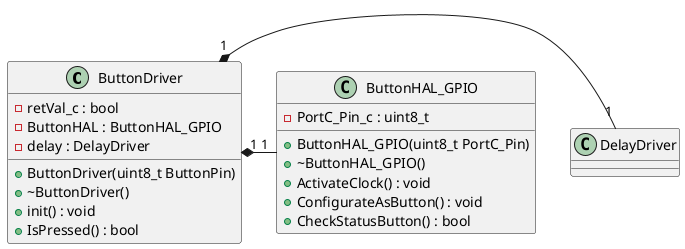 
@startuml Build 1 - Press Button for LED

class ButtonDriver
{
  -retVal_c : bool
  -ButtonHAL : ButtonHAL_GPIO
  -delay : DelayDriver
  +ButtonDriver(uint8_t ButtonPin)
  +~ButtonDriver()
  +init() : void
  +IsPressed() : bool
}

ButtonDriver "1" *-r- "1" DelayDriver
ButtonDriver "1" *-r- "1" ButtonHAL_GPIO

class ButtonHAL_GPIO
{
    -PortC_Pin_c : uint8_t
    +ButtonHAL_GPIO(uint8_t PortC_Pin)
    +~ButtonHAL_GPIO()
    +ActivateClock() : void
    +ConfigurateAsButton() : void
    +CheckStatusButton() : bool
}

@enduml

